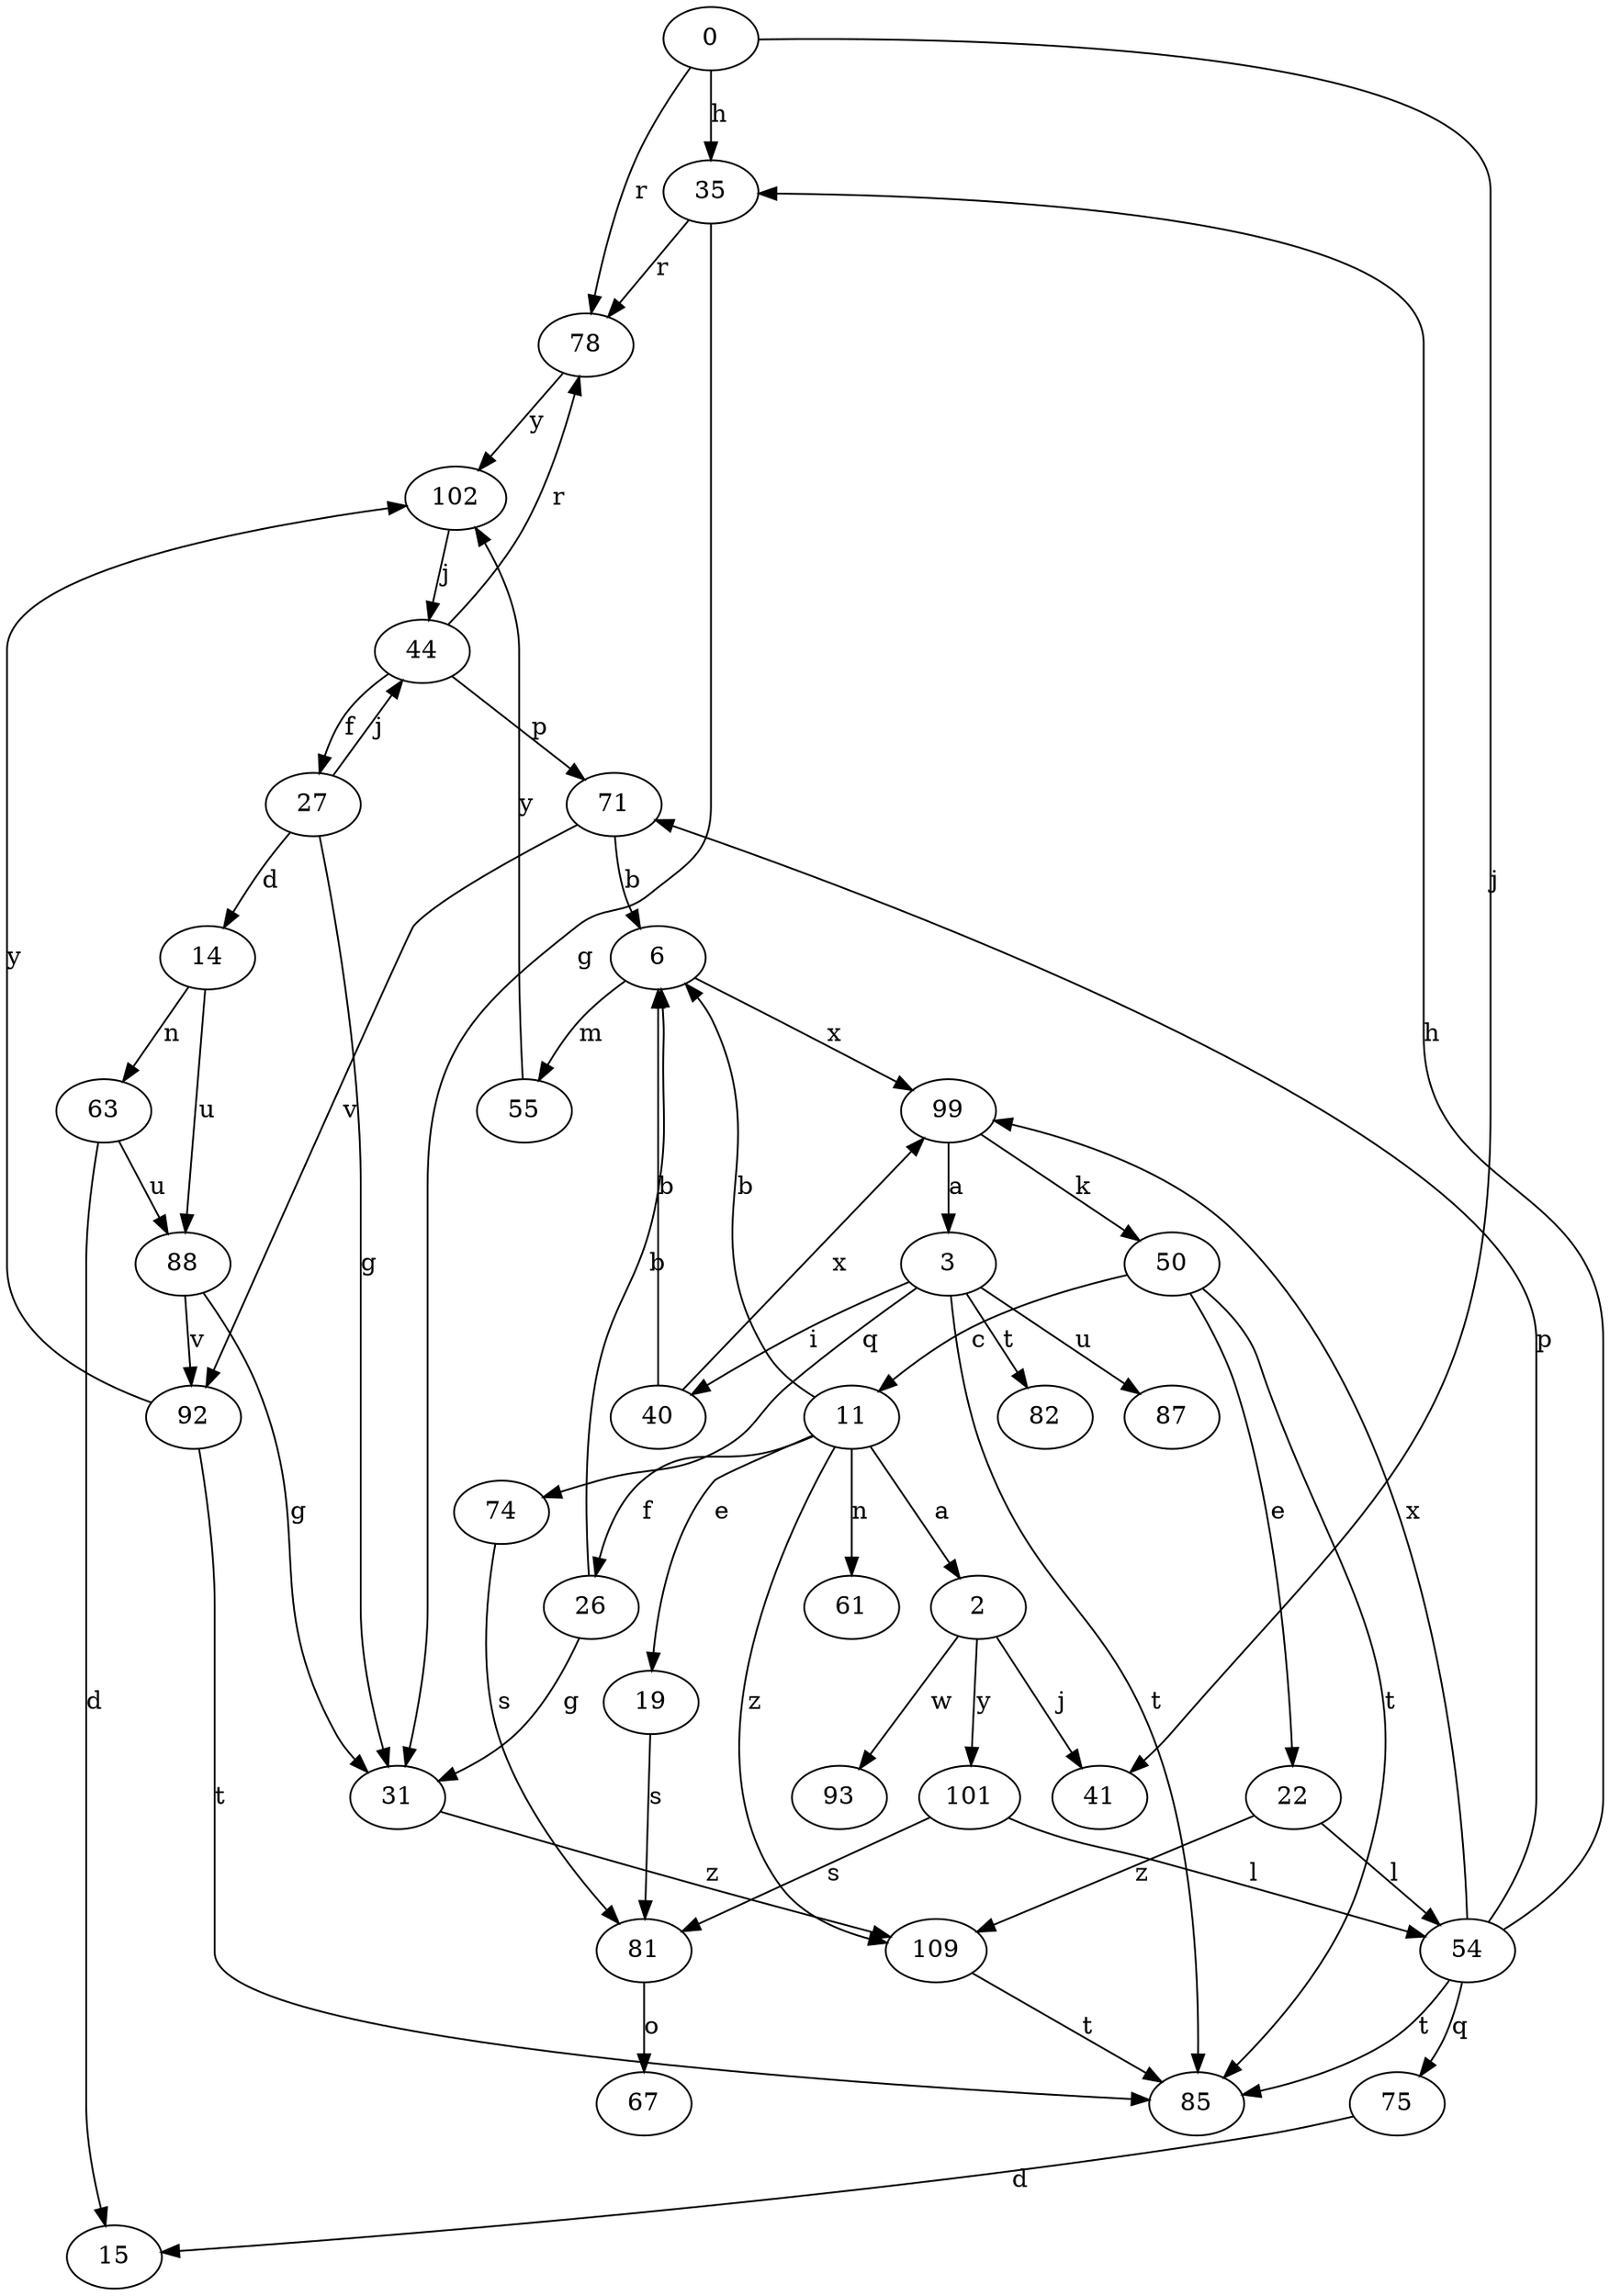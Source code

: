 strict digraph  {
0;
2;
3;
6;
11;
14;
15;
19;
22;
26;
27;
31;
35;
40;
41;
44;
50;
54;
55;
61;
63;
67;
71;
74;
75;
78;
81;
82;
85;
87;
88;
92;
93;
99;
101;
102;
109;
0 -> 35  [label=h];
0 -> 41  [label=j];
0 -> 78  [label=r];
2 -> 41  [label=j];
2 -> 93  [label=w];
2 -> 101  [label=y];
3 -> 40  [label=i];
3 -> 74  [label=q];
3 -> 82  [label=t];
3 -> 85  [label=t];
3 -> 87  [label=u];
6 -> 55  [label=m];
6 -> 99  [label=x];
11 -> 2  [label=a];
11 -> 6  [label=b];
11 -> 19  [label=e];
11 -> 26  [label=f];
11 -> 61  [label=n];
11 -> 109  [label=z];
14 -> 63  [label=n];
14 -> 88  [label=u];
19 -> 81  [label=s];
22 -> 54  [label=l];
22 -> 109  [label=z];
26 -> 6  [label=b];
26 -> 31  [label=g];
27 -> 14  [label=d];
27 -> 31  [label=g];
27 -> 44  [label=j];
31 -> 109  [label=z];
35 -> 31  [label=g];
35 -> 78  [label=r];
40 -> 6  [label=b];
40 -> 99  [label=x];
44 -> 27  [label=f];
44 -> 71  [label=p];
44 -> 78  [label=r];
50 -> 11  [label=c];
50 -> 22  [label=e];
50 -> 85  [label=t];
54 -> 35  [label=h];
54 -> 71  [label=p];
54 -> 75  [label=q];
54 -> 85  [label=t];
54 -> 99  [label=x];
55 -> 102  [label=y];
63 -> 15  [label=d];
63 -> 88  [label=u];
71 -> 6  [label=b];
71 -> 92  [label=v];
74 -> 81  [label=s];
75 -> 15  [label=d];
78 -> 102  [label=y];
81 -> 67  [label=o];
88 -> 31  [label=g];
88 -> 92  [label=v];
92 -> 85  [label=t];
92 -> 102  [label=y];
99 -> 3  [label=a];
99 -> 50  [label=k];
101 -> 54  [label=l];
101 -> 81  [label=s];
102 -> 44  [label=j];
109 -> 85  [label=t];
}
